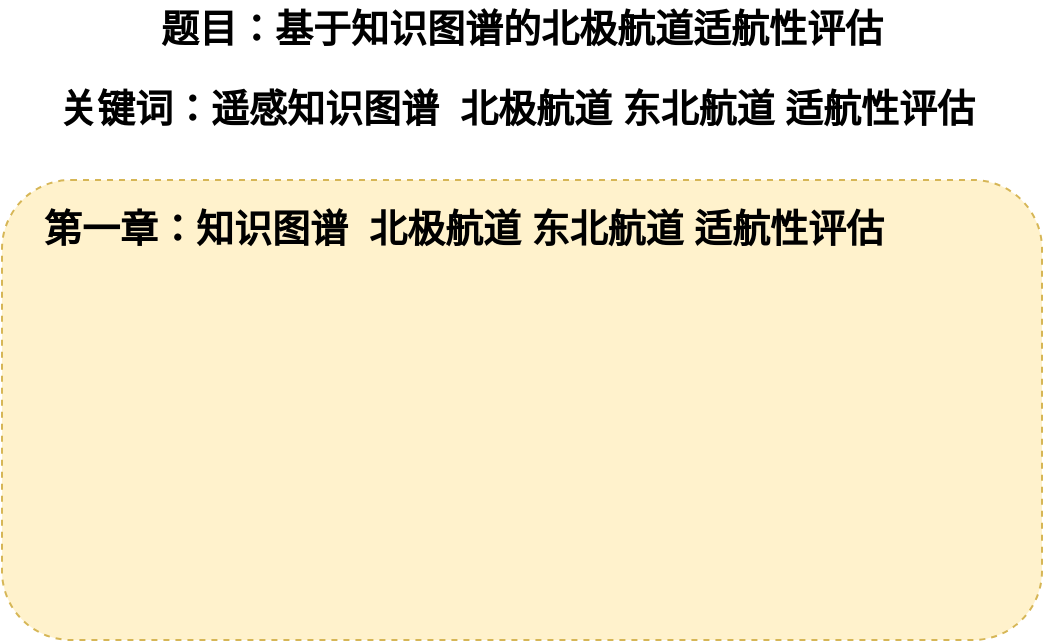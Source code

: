 <mxfile version="21.0.8" type="github">
  <diagram name="第 1 页" id="fLHI8q8jEvmg70LVfnAi">
    <mxGraphModel dx="1042" dy="846" grid="1" gridSize="10" guides="1" tooltips="1" connect="1" arrows="1" fold="1" page="1" pageScale="1" pageWidth="827" pageHeight="1169" math="0" shadow="0">
      <root>
        <mxCell id="0" />
        <mxCell id="1" parent="0" />
        <mxCell id="tMlSYUvqDikguycu4a48-1" value="" style="rounded=1;whiteSpace=wrap;html=1;dashed=1;fillColor=#fff2cc;strokeColor=#d6b656;" vertex="1" parent="1">
          <mxGeometry x="154" y="100" width="520" height="230" as="geometry" />
        </mxCell>
        <mxCell id="tMlSYUvqDikguycu4a48-2" value="&lt;b style=&quot;font-size: 19px;&quot;&gt;题目：基于知识图谱的北极航道适航性评估&lt;/b&gt;" style="text;html=1;strokeColor=none;fillColor=none;align=center;verticalAlign=middle;whiteSpace=wrap;rounded=0;fontSize=19;" vertex="1" parent="1">
          <mxGeometry x="199" y="10" width="430" height="30" as="geometry" />
        </mxCell>
        <mxCell id="tMlSYUvqDikguycu4a48-3" value="&lt;b style=&quot;font-size: 19px;&quot;&gt;关键词：遥感知识图谱&amp;nbsp; 北极航道 东北航道 适航性评估&lt;/b&gt;" style="text;html=1;strokeColor=none;fillColor=none;align=center;verticalAlign=middle;whiteSpace=wrap;rounded=0;fontSize=19;" vertex="1" parent="1">
          <mxGeometry x="165" y="50" width="493" height="30" as="geometry" />
        </mxCell>
        <mxCell id="tMlSYUvqDikguycu4a48-5" value="&lt;b style=&quot;font-size: 19px;&quot;&gt;第一章：知识图谱&amp;nbsp; 北极航道 东北航道 适航性评估&lt;/b&gt;" style="text;html=1;strokeColor=none;fillColor=none;align=center;verticalAlign=middle;whiteSpace=wrap;rounded=0;fontSize=19;" vertex="1" parent="1">
          <mxGeometry x="170" y="110" width="430" height="30" as="geometry" />
        </mxCell>
      </root>
    </mxGraphModel>
  </diagram>
</mxfile>
